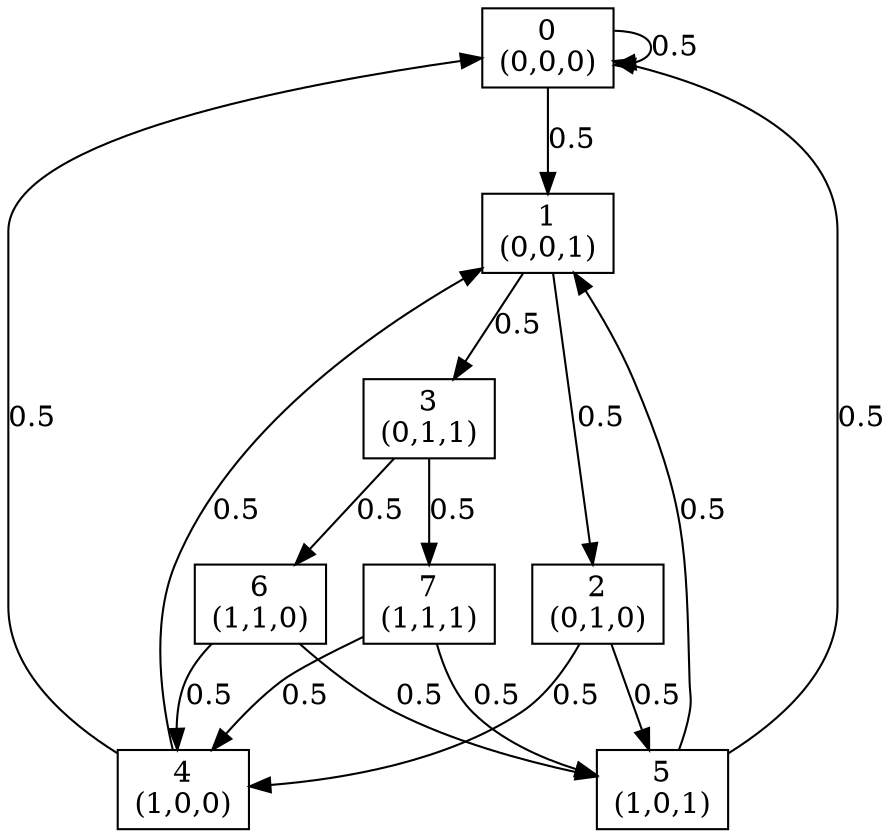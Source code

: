 digraph P {
node [shape=box];
0 -> 0 [ label="0.5" ];
0 -> 1 [ label="0.5" ];
1 -> 2 [ label="0.5" ];
1 -> 3 [ label="0.5" ];
2 -> 4 [ label="0.5" ];
2 -> 5 [ label="0.5" ];
3 -> 6 [ label="0.5" ];
3 -> 7 [ label="0.5" ];
4 -> 0 [ label="0.5" ];
4 -> 1 [ label="0.5" ];
5 -> 0 [ label="0.5" ];
5 -> 1 [ label="0.5" ];
6 -> 4 [ label="0.5" ];
6 -> 5 [ label="0.5" ];
7 -> 4 [ label="0.5" ];
7 -> 5 [ label="0.5" ];
0 [label="0\n(0,0,0)"];
1 [label="1\n(0,0,1)"];
2 [label="2\n(0,1,0)"];
3 [label="3\n(0,1,1)"];
4 [label="4\n(1,0,0)"];
5 [label="5\n(1,0,1)"];
6 [label="6\n(1,1,0)"];
7 [label="7\n(1,1,1)"];
}
